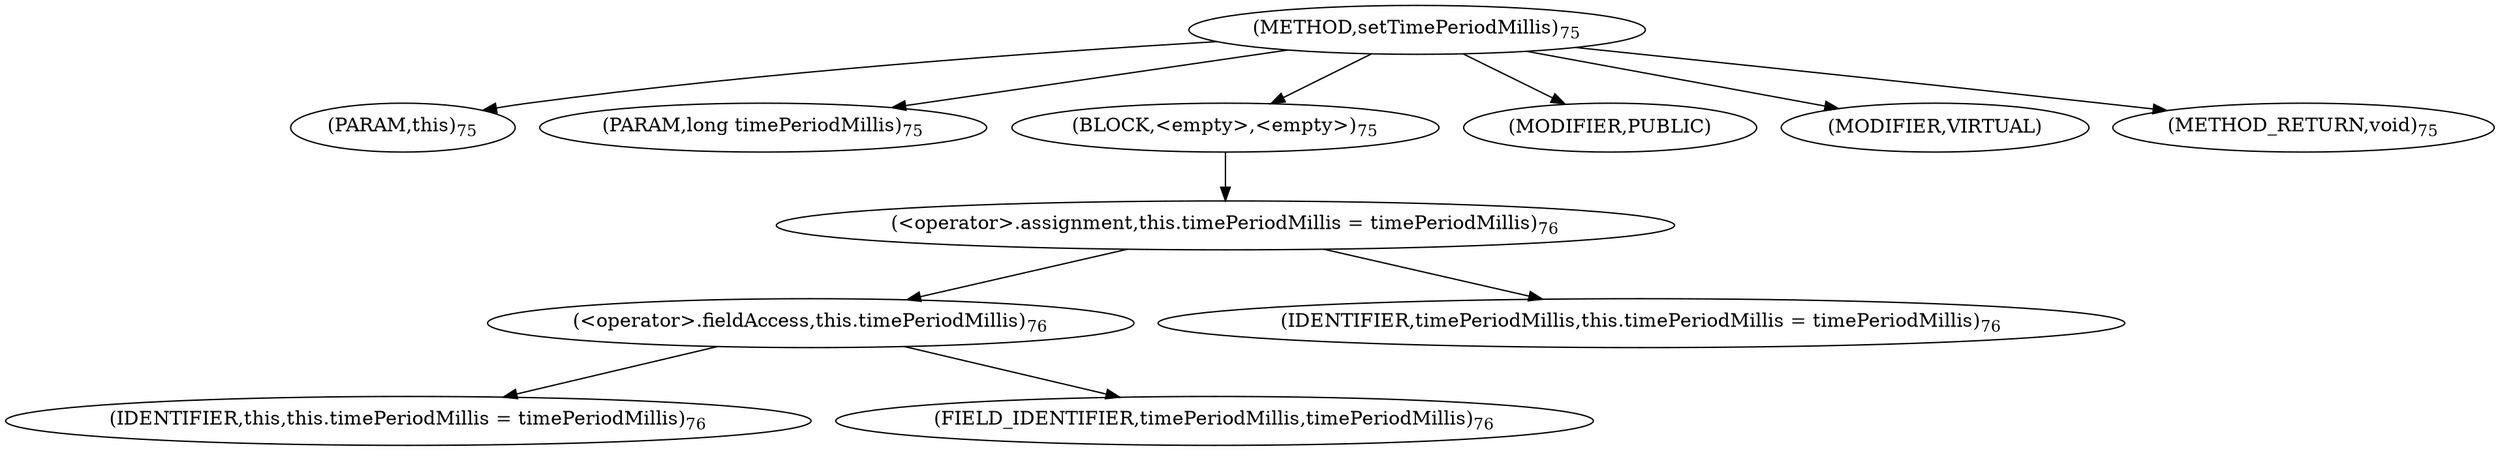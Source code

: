 digraph "setTimePeriodMillis" {  
"119" [label = <(METHOD,setTimePeriodMillis)<SUB>75</SUB>> ]
"14" [label = <(PARAM,this)<SUB>75</SUB>> ]
"120" [label = <(PARAM,long timePeriodMillis)<SUB>75</SUB>> ]
"121" [label = <(BLOCK,&lt;empty&gt;,&lt;empty&gt;)<SUB>75</SUB>> ]
"122" [label = <(&lt;operator&gt;.assignment,this.timePeriodMillis = timePeriodMillis)<SUB>76</SUB>> ]
"123" [label = <(&lt;operator&gt;.fieldAccess,this.timePeriodMillis)<SUB>76</SUB>> ]
"13" [label = <(IDENTIFIER,this,this.timePeriodMillis = timePeriodMillis)<SUB>76</SUB>> ]
"124" [label = <(FIELD_IDENTIFIER,timePeriodMillis,timePeriodMillis)<SUB>76</SUB>> ]
"125" [label = <(IDENTIFIER,timePeriodMillis,this.timePeriodMillis = timePeriodMillis)<SUB>76</SUB>> ]
"126" [label = <(MODIFIER,PUBLIC)> ]
"127" [label = <(MODIFIER,VIRTUAL)> ]
"128" [label = <(METHOD_RETURN,void)<SUB>75</SUB>> ]
  "119" -> "14" 
  "119" -> "120" 
  "119" -> "121" 
  "119" -> "126" 
  "119" -> "127" 
  "119" -> "128" 
  "121" -> "122" 
  "122" -> "123" 
  "122" -> "125" 
  "123" -> "13" 
  "123" -> "124" 
}
